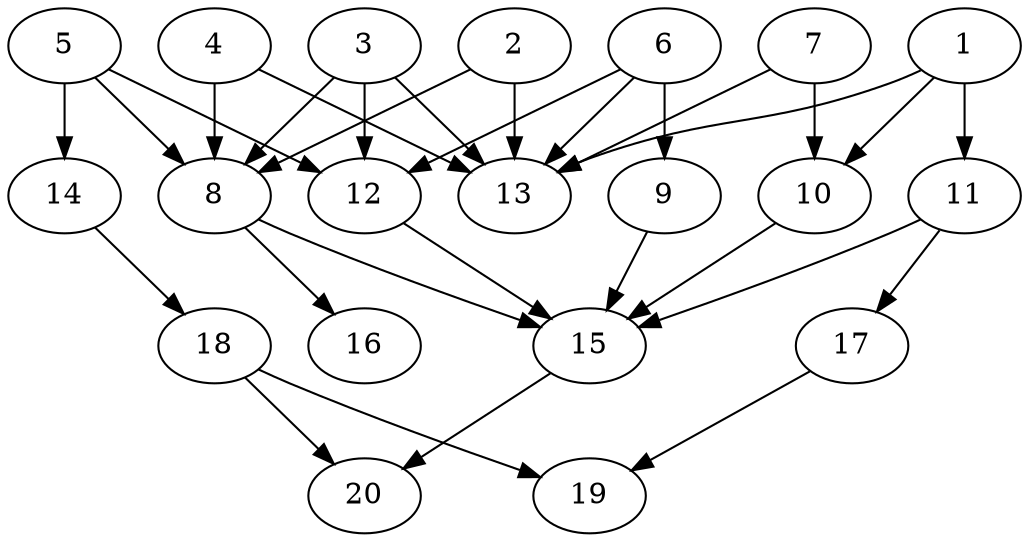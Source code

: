 // DAG automatically generated by daggen at Tue Jul 23 14:34:08 2019
// ./daggen --dot -n 20 --ccr 0.3 --fat 0.7 --regular 0.5 --density 0.8 --mindata 5242880 --maxdata 52428800 
digraph G {
  1 [size="136802987", alpha="0.06", expect_size="41040896"] 
  1 -> 10 [size ="41040896"]
  1 -> 11 [size ="41040896"]
  1 -> 13 [size ="41040896"]
  2 [size="85831680", alpha="0.08", expect_size="25749504"] 
  2 -> 8 [size ="25749504"]
  2 -> 13 [size ="25749504"]
  3 [size="88896853", alpha="0.17", expect_size="26669056"] 
  3 -> 8 [size ="26669056"]
  3 -> 12 [size ="26669056"]
  3 -> 13 [size ="26669056"]
  4 [size="110086827", alpha="0.05", expect_size="33026048"] 
  4 -> 8 [size ="33026048"]
  4 -> 13 [size ="33026048"]
  5 [size="101048320", alpha="0.03", expect_size="30314496"] 
  5 -> 8 [size ="30314496"]
  5 -> 12 [size ="30314496"]
  5 -> 14 [size ="30314496"]
  6 [size="58504533", alpha="0.05", expect_size="17551360"] 
  6 -> 9 [size ="17551360"]
  6 -> 12 [size ="17551360"]
  6 -> 13 [size ="17551360"]
  7 [size="25518080", alpha="0.07", expect_size="7655424"] 
  7 -> 10 [size ="7655424"]
  7 -> 13 [size ="7655424"]
  8 [size="173236907", alpha="0.12", expect_size="51971072"] 
  8 -> 15 [size ="51971072"]
  8 -> 16 [size ="51971072"]
  9 [size="108482560", alpha="0.19", expect_size="32544768"] 
  9 -> 15 [size ="32544768"]
  10 [size="18257920", alpha="0.19", expect_size="5477376"] 
  10 -> 15 [size ="5477376"]
  11 [size="170260480", alpha="0.07", expect_size="51078144"] 
  11 -> 15 [size ="51078144"]
  11 -> 17 [size ="51078144"]
  12 [size="56705707", alpha="0.01", expect_size="17011712"] 
  12 -> 15 [size ="17011712"]
  13 [size="119466667", alpha="0.20", expect_size="35840000"] 
  14 [size="96911360", alpha="0.19", expect_size="29073408"] 
  14 -> 18 [size ="29073408"]
  15 [size="136308053", alpha="0.17", expect_size="40892416"] 
  15 -> 20 [size ="40892416"]
  16 [size="163659093", alpha="0.01", expect_size="49097728"] 
  17 [size="46424747", alpha="0.15", expect_size="13927424"] 
  17 -> 19 [size ="13927424"]
  18 [size="98167467", alpha="0.12", expect_size="29450240"] 
  18 -> 19 [size ="29450240"]
  18 -> 20 [size ="29450240"]
  19 [size="34426880", alpha="0.03", expect_size="10328064"] 
  20 [size="25122133", alpha="0.04", expect_size="7536640"] 
}
